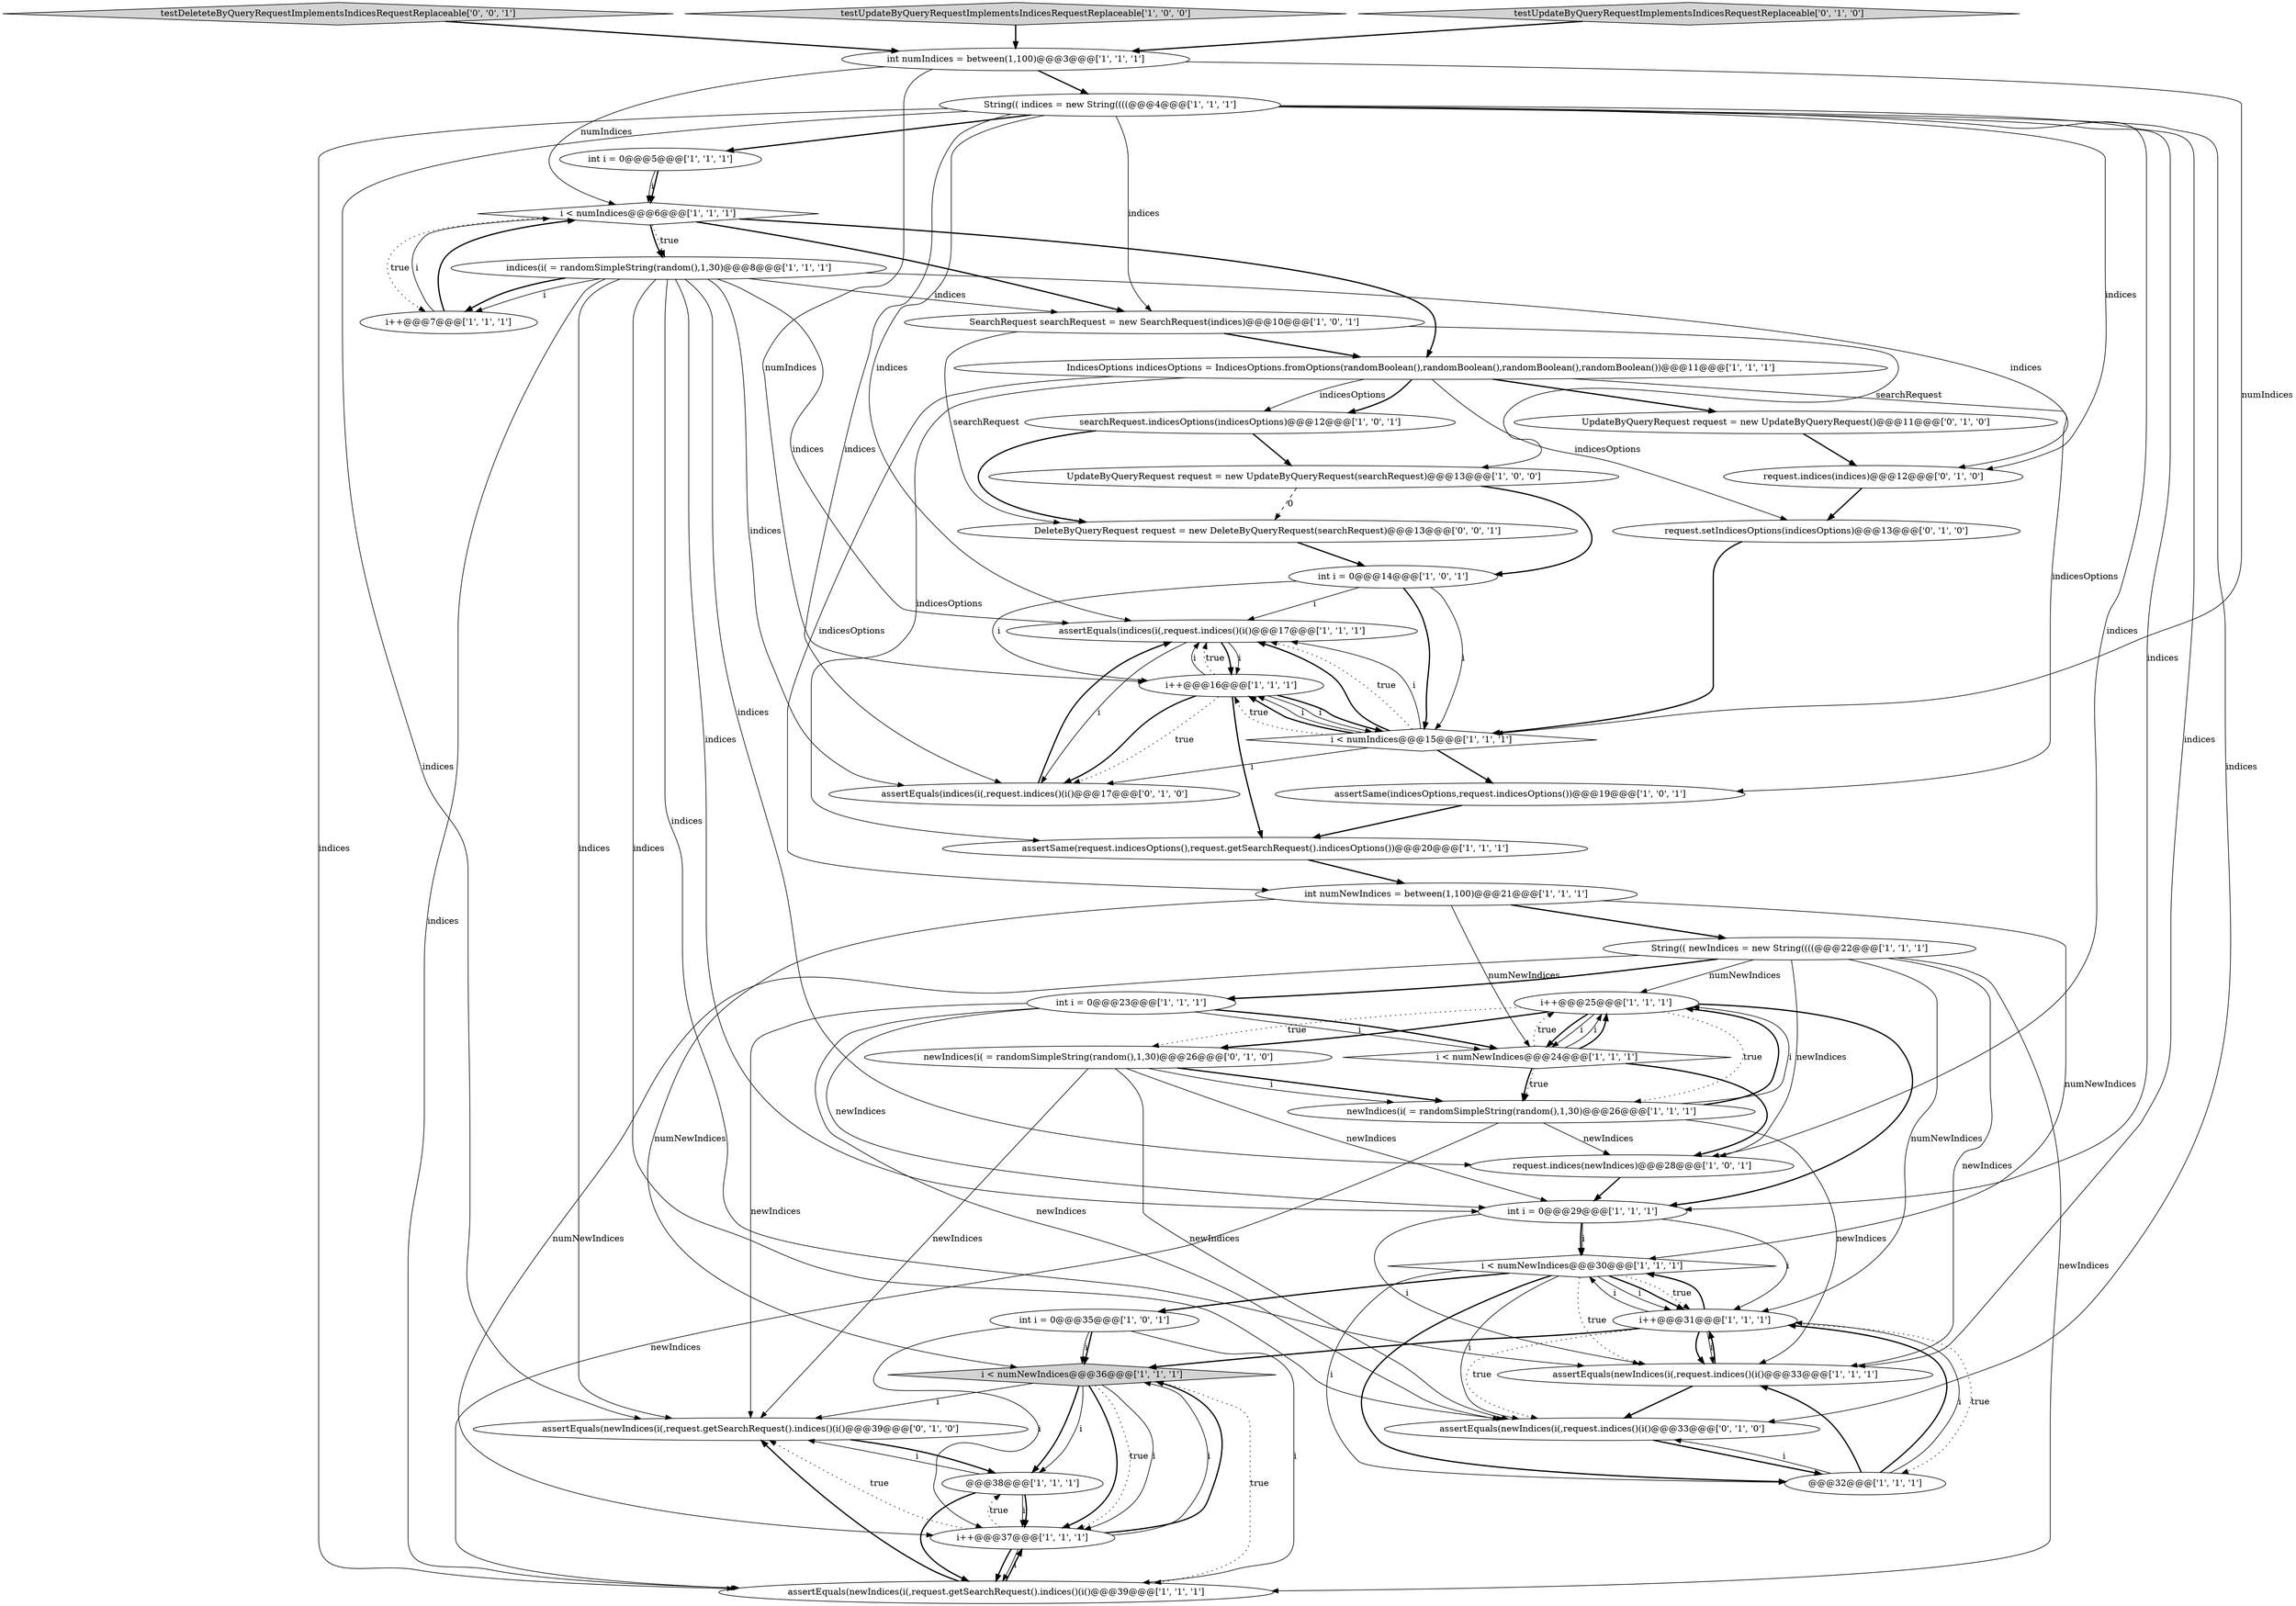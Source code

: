 digraph {
13 [style = filled, label = "int numNewIndices = between(1,100)@@@21@@@['1', '1', '1']", fillcolor = white, shape = ellipse image = "AAA0AAABBB1BBB"];
24 [style = filled, label = "i < numNewIndices@@@36@@@['1', '1', '1']", fillcolor = lightgray, shape = diamond image = "AAA0AAABBB1BBB"];
20 [style = filled, label = "String(( indices = new String((((@@@4@@@['1', '1', '1']", fillcolor = white, shape = ellipse image = "AAA0AAABBB1BBB"];
22 [style = filled, label = "SearchRequest searchRequest = new SearchRequest(indices)@@@10@@@['1', '0', '1']", fillcolor = white, shape = ellipse image = "AAA0AAABBB1BBB"];
17 [style = filled, label = "UpdateByQueryRequest request = new UpdateByQueryRequest(searchRequest)@@@13@@@['1', '0', '0']", fillcolor = white, shape = ellipse image = "AAA0AAABBB1BBB"];
43 [style = filled, label = "testDeleteteByQueryRequestImplementsIndicesRequestReplaceable['0', '0', '1']", fillcolor = lightgray, shape = diamond image = "AAA0AAABBB3BBB"];
31 [style = filled, label = "request.indices(newIndices)@@@28@@@['1', '0', '1']", fillcolor = white, shape = ellipse image = "AAA0AAABBB1BBB"];
41 [style = filled, label = "assertEquals(indices(i(,request.indices()(i()@@@17@@@['0', '1', '0']", fillcolor = white, shape = ellipse image = "AAA0AAABBB2BBB"];
3 [style = filled, label = "i++@@@31@@@['1', '1', '1']", fillcolor = white, shape = ellipse image = "AAA0AAABBB1BBB"];
18 [style = filled, label = "int i = 0@@@35@@@['1', '0', '1']", fillcolor = white, shape = ellipse image = "AAA0AAABBB1BBB"];
2 [style = filled, label = "searchRequest.indicesOptions(indicesOptions)@@@12@@@['1', '0', '1']", fillcolor = white, shape = ellipse image = "AAA0AAABBB1BBB"];
21 [style = filled, label = "i++@@@25@@@['1', '1', '1']", fillcolor = white, shape = ellipse image = "AAA0AAABBB1BBB"];
4 [style = filled, label = "i++@@@7@@@['1', '1', '1']", fillcolor = white, shape = ellipse image = "AAA0AAABBB1BBB"];
9 [style = filled, label = "testUpdateByQueryRequestImplementsIndicesRequestReplaceable['1', '0', '0']", fillcolor = lightgray, shape = diamond image = "AAA0AAABBB1BBB"];
33 [style = filled, label = "assertSame(request.indicesOptions(),request.getSearchRequest().indicesOptions())@@@20@@@['1', '1', '1']", fillcolor = white, shape = ellipse image = "AAA0AAABBB1BBB"];
35 [style = filled, label = "assertEquals(newIndices(i(,request.getSearchRequest().indices()(i()@@@39@@@['0', '1', '0']", fillcolor = white, shape = ellipse image = "AAA0AAABBB2BBB"];
36 [style = filled, label = "request.indices(indices)@@@12@@@['0', '1', '0']", fillcolor = white, shape = ellipse image = "AAA0AAABBB2BBB"];
6 [style = filled, label = "i < numNewIndices@@@30@@@['1', '1', '1']", fillcolor = white, shape = diamond image = "AAA0AAABBB1BBB"];
23 [style = filled, label = "int i = 0@@@29@@@['1', '1', '1']", fillcolor = white, shape = ellipse image = "AAA0AAABBB1BBB"];
14 [style = filled, label = "int i = 0@@@23@@@['1', '1', '1']", fillcolor = white, shape = ellipse image = "AAA0AAABBB1BBB"];
16 [style = filled, label = "String(( newIndices = new String((((@@@22@@@['1', '1', '1']", fillcolor = white, shape = ellipse image = "AAA0AAABBB1BBB"];
42 [style = filled, label = "DeleteByQueryRequest request = new DeleteByQueryRequest(searchRequest)@@@13@@@['0', '0', '1']", fillcolor = white, shape = ellipse image = "AAA0AAABBB3BBB"];
15 [style = filled, label = "assertEquals(newIndices(i(,request.getSearchRequest().indices()(i()@@@39@@@['1', '1', '1']", fillcolor = white, shape = ellipse image = "AAA0AAABBB1BBB"];
29 [style = filled, label = "assertEquals(indices(i(,request.indices()(i()@@@17@@@['1', '1', '1']", fillcolor = white, shape = ellipse image = "AAA0AAABBB1BBB"];
5 [style = filled, label = "i++@@@16@@@['1', '1', '1']", fillcolor = white, shape = ellipse image = "AAA0AAABBB1BBB"];
28 [style = filled, label = "i < numIndices@@@6@@@['1', '1', '1']", fillcolor = white, shape = diamond image = "AAA0AAABBB1BBB"];
8 [style = filled, label = "int numIndices = between(1,100)@@@3@@@['1', '1', '1']", fillcolor = white, shape = ellipse image = "AAA0AAABBB1BBB"];
1 [style = filled, label = "IndicesOptions indicesOptions = IndicesOptions.fromOptions(randomBoolean(),randomBoolean(),randomBoolean(),randomBoolean())@@@11@@@['1', '1', '1']", fillcolor = white, shape = ellipse image = "AAA0AAABBB1BBB"];
27 [style = filled, label = "@@@38@@@['1', '1', '1']", fillcolor = white, shape = ellipse image = "AAA0AAABBB1BBB"];
26 [style = filled, label = "i < numNewIndices@@@24@@@['1', '1', '1']", fillcolor = white, shape = diamond image = "AAA0AAABBB1BBB"];
38 [style = filled, label = "newIndices(i( = randomSimpleString(random(),1,30)@@@26@@@['0', '1', '0']", fillcolor = white, shape = ellipse image = "AAA0AAABBB2BBB"];
12 [style = filled, label = "assertSame(indicesOptions,request.indicesOptions())@@@19@@@['1', '0', '1']", fillcolor = white, shape = ellipse image = "AAA0AAABBB1BBB"];
39 [style = filled, label = "UpdateByQueryRequest request = new UpdateByQueryRequest()@@@11@@@['0', '1', '0']", fillcolor = white, shape = ellipse image = "AAA0AAABBB2BBB"];
37 [style = filled, label = "request.setIndicesOptions(indicesOptions)@@@13@@@['0', '1', '0']", fillcolor = white, shape = ellipse image = "AAA1AAABBB2BBB"];
25 [style = filled, label = "indices(i( = randomSimpleString(random(),1,30)@@@8@@@['1', '1', '1']", fillcolor = white, shape = ellipse image = "AAA0AAABBB1BBB"];
34 [style = filled, label = "testUpdateByQueryRequestImplementsIndicesRequestReplaceable['0', '1', '0']", fillcolor = lightgray, shape = diamond image = "AAA0AAABBB2BBB"];
10 [style = filled, label = "@@@32@@@['1', '1', '1']", fillcolor = white, shape = ellipse image = "AAA0AAABBB1BBB"];
7 [style = filled, label = "i < numIndices@@@15@@@['1', '1', '1']", fillcolor = white, shape = diamond image = "AAA0AAABBB1BBB"];
0 [style = filled, label = "int i = 0@@@14@@@['1', '0', '1']", fillcolor = white, shape = ellipse image = "AAA0AAABBB1BBB"];
40 [style = filled, label = "assertEquals(newIndices(i(,request.indices()(i()@@@33@@@['0', '1', '0']", fillcolor = white, shape = ellipse image = "AAA0AAABBB2BBB"];
19 [style = filled, label = "newIndices(i( = randomSimpleString(random(),1,30)@@@26@@@['1', '1', '1']", fillcolor = white, shape = ellipse image = "AAA0AAABBB1BBB"];
32 [style = filled, label = "int i = 0@@@5@@@['1', '1', '1']", fillcolor = white, shape = ellipse image = "AAA0AAABBB1BBB"];
11 [style = filled, label = "i++@@@37@@@['1', '1', '1']", fillcolor = white, shape = ellipse image = "AAA0AAABBB1BBB"];
30 [style = filled, label = "assertEquals(newIndices(i(,request.indices()(i()@@@33@@@['1', '1', '1']", fillcolor = white, shape = ellipse image = "AAA0AAABBB1BBB"];
12->33 [style = bold, label=""];
37->7 [style = bold, label=""];
3->24 [style = bold, label=""];
1->37 [style = solid, label="indicesOptions"];
5->7 [style = solid, label="i"];
27->35 [style = solid, label="i"];
10->30 [style = bold, label=""];
23->30 [style = solid, label="i"];
1->2 [style = solid, label="indicesOptions"];
38->35 [style = solid, label="newIndices"];
20->22 [style = solid, label="indices"];
25->15 [style = solid, label="indices"];
16->11 [style = solid, label="numNewIndices"];
6->10 [style = solid, label="i"];
20->29 [style = solid, label="indices"];
14->23 [style = solid, label="newIndices"];
2->17 [style = bold, label=""];
10->3 [style = bold, label=""];
3->6 [style = bold, label=""];
28->22 [style = bold, label=""];
25->40 [style = solid, label="indices"];
28->1 [style = bold, label=""];
20->15 [style = solid, label="indices"];
21->26 [style = bold, label=""];
32->28 [style = bold, label=""];
0->7 [style = solid, label="i"];
17->42 [style = dashed, label="0"];
20->23 [style = solid, label="indices"];
7->29 [style = bold, label=""];
13->26 [style = solid, label="numNewIndices"];
26->21 [style = solid, label="i"];
25->23 [style = solid, label="indices"];
5->33 [style = bold, label=""];
18->11 [style = solid, label="i"];
38->23 [style = solid, label="newIndices"];
26->19 [style = dotted, label="true"];
24->27 [style = bold, label=""];
13->6 [style = solid, label="numNewIndices"];
19->31 [style = solid, label="newIndices"];
32->28 [style = solid, label="i"];
8->20 [style = bold, label=""];
1->2 [style = bold, label=""];
20->30 [style = solid, label="indices"];
1->33 [style = solid, label="indicesOptions"];
31->23 [style = bold, label=""];
24->35 [style = solid, label="i"];
2->42 [style = bold, label=""];
5->29 [style = solid, label="i"];
0->29 [style = solid, label="i"];
19->15 [style = solid, label="newIndices"];
5->41 [style = bold, label=""];
26->21 [style = bold, label=""];
25->29 [style = solid, label="indices"];
14->26 [style = solid, label="i"];
26->21 [style = dotted, label="true"];
25->41 [style = solid, label="indices"];
0->7 [style = bold, label=""];
13->24 [style = solid, label="numNewIndices"];
1->13 [style = solid, label="indicesOptions"];
20->32 [style = bold, label=""];
38->19 [style = bold, label=""];
24->11 [style = bold, label=""];
16->31 [style = solid, label="newIndices"];
3->30 [style = bold, label=""];
29->5 [style = bold, label=""];
8->5 [style = solid, label="numIndices"];
7->29 [style = dotted, label="true"];
16->15 [style = solid, label="newIndices"];
26->19 [style = bold, label=""];
7->5 [style = dotted, label="true"];
39->36 [style = bold, label=""];
1->39 [style = bold, label=""];
20->36 [style = solid, label="indices"];
11->24 [style = solid, label="i"];
4->28 [style = solid, label="i"];
7->12 [style = bold, label=""];
28->25 [style = dotted, label="true"];
11->27 [style = dotted, label="true"];
19->30 [style = solid, label="newIndices"];
25->22 [style = solid, label="indices"];
20->41 [style = solid, label="indices"];
24->27 [style = solid, label="i"];
24->15 [style = dotted, label="true"];
27->11 [style = solid, label="i"];
22->1 [style = bold, label=""];
5->7 [style = bold, label=""];
11->35 [style = dotted, label="true"];
25->35 [style = solid, label="indices"];
21->38 [style = dotted, label="true"];
6->18 [style = bold, label=""];
3->30 [style = solid, label="i"];
6->30 [style = dotted, label="true"];
10->3 [style = solid, label="i"];
22->42 [style = solid, label="searchRequest"];
24->11 [style = dotted, label="true"];
22->17 [style = solid, label="searchRequest"];
14->35 [style = solid, label="newIndices"];
27->15 [style = bold, label=""];
11->15 [style = bold, label=""];
21->26 [style = solid, label="i"];
27->11 [style = bold, label=""];
11->24 [style = bold, label=""];
38->40 [style = solid, label="newIndices"];
23->3 [style = solid, label="i"];
35->27 [style = bold, label=""];
6->3 [style = solid, label="i"];
3->10 [style = dotted, label="true"];
23->6 [style = bold, label=""];
15->11 [style = bold, label=""];
15->35 [style = bold, label=""];
13->16 [style = bold, label=""];
6->40 [style = solid, label="i"];
28->4 [style = dotted, label="true"];
25->36 [style = solid, label="indices"];
6->3 [style = bold, label=""];
21->38 [style = bold, label=""];
7->5 [style = bold, label=""];
23->6 [style = solid, label="i"];
0->5 [style = solid, label="i"];
25->30 [style = solid, label="indices"];
43->8 [style = bold, label=""];
20->31 [style = solid, label="indices"];
17->0 [style = bold, label=""];
18->24 [style = solid, label="i"];
29->5 [style = solid, label="i"];
25->31 [style = solid, label="indices"];
42->0 [style = bold, label=""];
36->37 [style = bold, label=""];
38->19 [style = solid, label="i"];
11->15 [style = solid, label="i"];
18->24 [style = bold, label=""];
18->15 [style = solid, label="i"];
14->40 [style = solid, label="newIndices"];
26->31 [style = bold, label=""];
16->3 [style = solid, label="numNewIndices"];
16->21 [style = solid, label="numNewIndices"];
14->26 [style = bold, label=""];
33->13 [style = bold, label=""];
6->10 [style = bold, label=""];
19->21 [style = bold, label=""];
40->10 [style = bold, label=""];
20->35 [style = solid, label="indices"];
29->41 [style = solid, label="i"];
4->28 [style = bold, label=""];
25->4 [style = bold, label=""];
3->40 [style = dotted, label="true"];
41->29 [style = bold, label=""];
25->4 [style = solid, label="i"];
30->3 [style = bold, label=""];
16->14 [style = bold, label=""];
8->7 [style = solid, label="numIndices"];
20->40 [style = solid, label="indices"];
21->19 [style = dotted, label="true"];
6->3 [style = dotted, label="true"];
16->30 [style = solid, label="newIndices"];
10->40 [style = solid, label="i"];
24->11 [style = solid, label="i"];
30->40 [style = bold, label=""];
34->8 [style = bold, label=""];
9->8 [style = bold, label=""];
7->41 [style = solid, label="i"];
21->23 [style = bold, label=""];
3->6 [style = solid, label="i"];
5->41 [style = dotted, label="true"];
8->28 [style = solid, label="numIndices"];
19->21 [style = solid, label="i"];
7->5 [style = solid, label="i"];
28->25 [style = bold, label=""];
5->29 [style = dotted, label="true"];
7->29 [style = solid, label="i"];
1->12 [style = solid, label="indicesOptions"];
}
